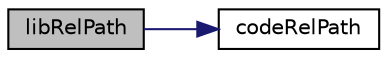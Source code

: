 digraph "libRelPath"
{
  bgcolor="transparent";
  edge [fontname="Helvetica",fontsize="10",labelfontname="Helvetica",labelfontsize="10"];
  node [fontname="Helvetica",fontsize="10",shape=record];
  rankdir="LR";
  Node1 [label="libRelPath",height=0.2,width=0.4,color="black", fillcolor="grey75", style="filled", fontcolor="black"];
  Node1 -> Node2 [color="midnightblue",fontsize="10",style="solid",fontname="Helvetica"];
  Node2 [label="codeRelPath",height=0.2,width=0.4,color="black",URL="$a00606.html#a5ba530ef9b89ac1eec7ebe39adcc74e9",tooltip="Path for specified code name relative to $FOAM_CASE. "];
}
